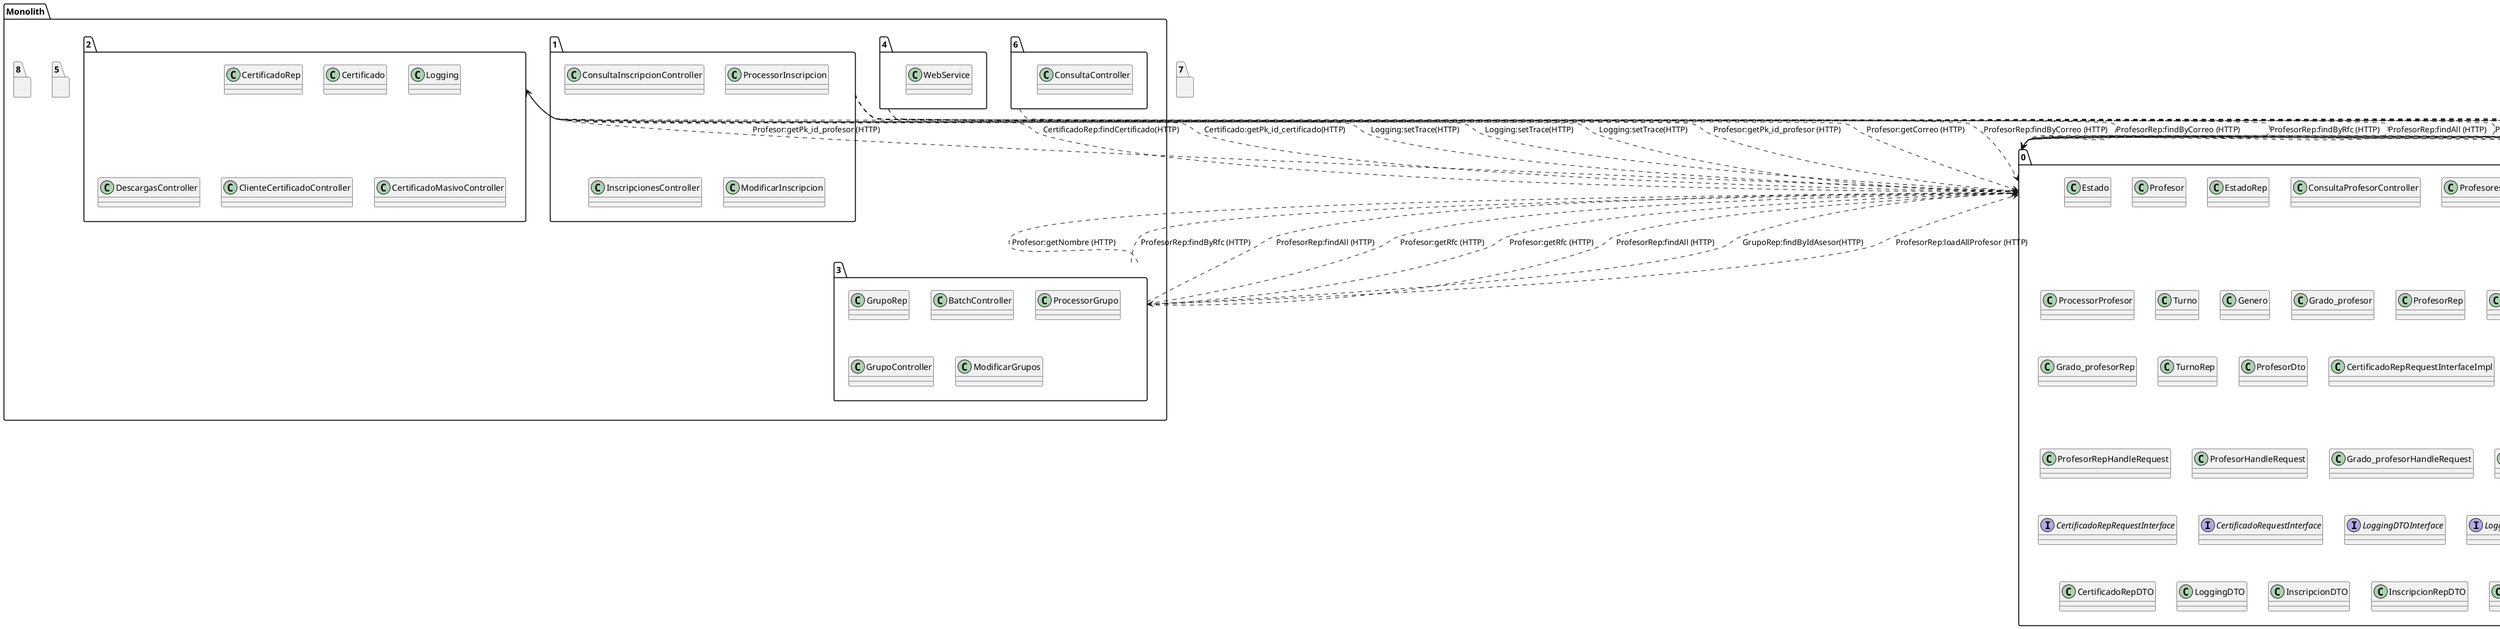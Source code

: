 @startuml
package "0"{
class Estado
class Profesor
class EstadoRep
class ConsultaProfesorController
class ProfesoresController
class ModificarProfesor
class ModificarAsesores
class ProcessorProfesor
class Turno
class Genero
class Grado_profesor
class ProfesorRep
class ReaderProfesor
class GeneroRep
class Grado_profesorRep
class TurnoRep
class ProfesorDto
class CertificadoRepRequestInterfaceImpl
class CertificadoRequestInterfaceImpl
class LoggingRequestInterfaceImpl
class GrupoRepRequestInterfaceImpl
class ProfesorRepHandleRequest
class ProfesorHandleRequest
class Grado_profesorHandleRequest
class GeneroHandleRequest
class TurnoHandleRequest
interface ProfesorInterface
interface CertificadoRepDTOInterface
interface CertificadoRepRequestInterface
interface CertificadoRequestInterface
interface LoggingDTOInterface
interface LoggingRequestInterface
interface GrupoRepDTOInterface
interface GrupoRepRequestInterface
class CertificadoDTO
class CertificadoRepDTO
class LoggingDTO
class InscripcionDTO
class InscripcionRepDTO
class GrupoRepDTO
class CursoRepDTO
class Tipo_cursoRepDTO
}
package "7"{
}
package "Monolith" {
package "1"{
class ConsultaInscripcionController
class ConsultaInscripcionController
class ConsultaInscripcionController
class ConsultaInscripcionController
class ConsultaInscripcionController
class ProcessorInscripcion
class InscripcionesController
class InscripcionesController
class ModificarInscripcion
class ModificarInscripcion
}
package "2"{
class CertificadoRep
class Certificado
class Logging
class Logging
class Logging
class DescargasController
class ClienteCertificadoController
class ClienteCertificadoController
class CertificadoMasivoController
class CertificadoMasivoController
}
package "3"{
class GrupoRep
class BatchController
class BatchController
class ProcessorGrupo
class GrupoController
class GrupoController
class ModificarGrupos
class ModificarGrupos
}
package "4"{
class WebService
class WebService
}
package "5"{
}
package "6"{
class ConsultaController
}
package "8"{
}
}
"0"..>"2":CertificadoRep:findCertificado(HTTP)
"0"..>"2":Certificado:getPk_id_certificado(HTTP)
"0"..>"2":Logging:setTrace(HTTP)
"0"..>"2":Logging:setTrace(HTTP)
"0"..>"2":Logging:setTrace(HTTP)
"0"..>"3":GrupoRep:findByIdAsesor(HTTP)
"1"..>"0":ProfesorRep:findByName (HTTP)
"1"..>"0":Profesor:getFk_id_grado_profesor (HTTP)
"1"..>"0":Grado_profesor:getPk_id_grado_profesor (HTTP)
"1"..>"0":Genero:getPk_id_genero (HTTP)
"1"..>"0":Turno:getPk_id_turno (HTTP)
"1"..>"0":ProfesorRep:findByRfc (HTTP)
"1"..>"0":ProfesorRep:findAll (HTTP)
"1"..>"0":Profesor:getRfc (HTTP)
"1"..>"0":ProfesorRep:findAll (HTTP)
"1"..>"0":Profesor:getRfc (HTTP)
"2"..>"0":Profesor:getPk_id_profesor (HTTP)
"2"..>"0":Profesor:getCorreo (HTTP)
"2"..>"0":ProfesorRep:findByCorreo (HTTP)
"2"..>"0":ProfesorRep:findByCorreo (HTTP)
"2"..>"0":Profesor:getPk_id_profesor (HTTP)
"3"..>"0":ProfesorRep:loadAllProfesor (HTTP)
"3"..>"0":Profesor:getNombre (HTTP)
"3"..>"0":ProfesorRep:findByRfc (HTTP)
"3"..>"0":ProfesorRep:findAll (HTTP)
"3"..>"0":Profesor:getRfc (HTTP)
"3"..>"0":Profesor:getRfc (HTTP)
"3"..>"0":ProfesorRep:findAll (HTTP)
"4"..>"0":ProfesorRep:findByCurp (HTTP)
"4"..>"0":Profesor:getPk_id_profesor (HTTP)
"6"..>"0":ProfesorRep:findByCompleteNameList (HTTP)
@enduml